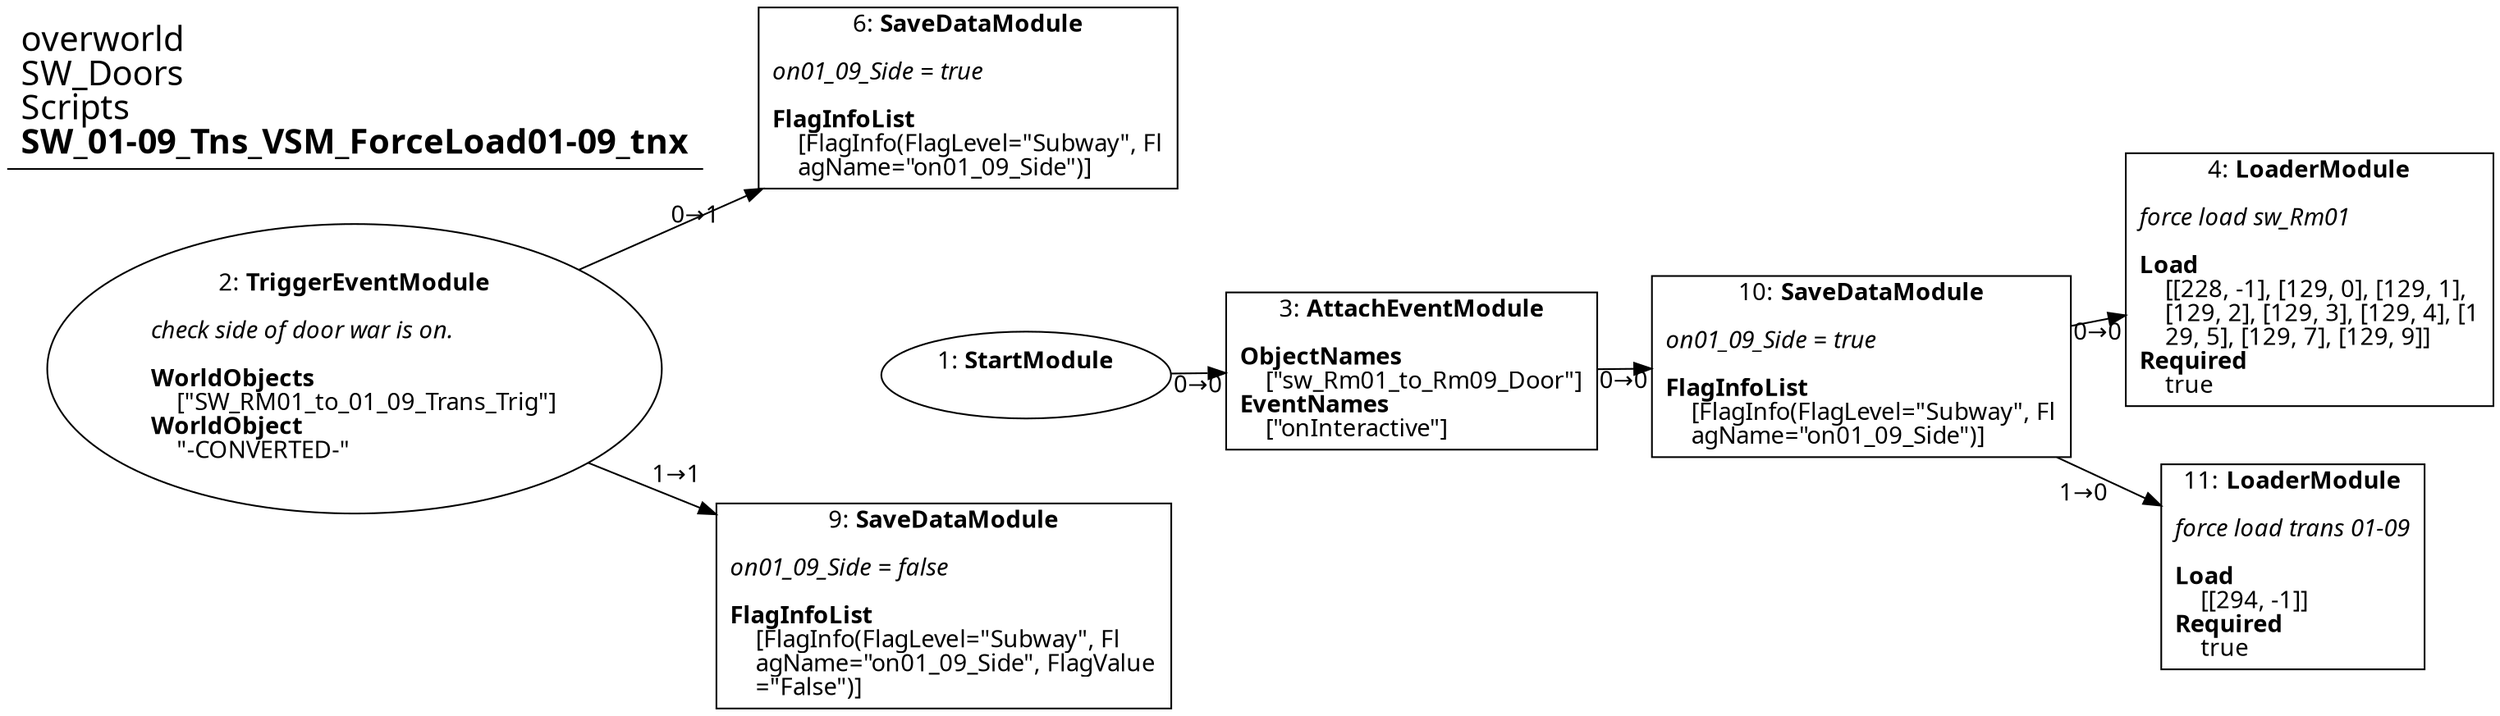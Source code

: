 digraph {
    layout = fdp;
    overlap = prism;
    sep = "+16";
    splines = spline;

    node [ shape = box ];

    graph [ fontname = "Segoe UI" ];
    node [ fontname = "Segoe UI" ];
    edge [ fontname = "Segoe UI" ];

    1 [ label = <1: <b>StartModule</b><br/><br/>> ];
    1 [ shape = oval ]
    1 [ pos = "0.4,-0.18800001!" ];
    1 -> 3 [ label = "0→0" ];

    2 [ label = <2: <b>TriggerEventModule</b><br/><br/><i>check side of door war is on.<br align="left"/></i><br align="left"/><b>WorldObjects</b><br align="left"/>    [&quot;SW_RM01_to_01_09_Trans_Trig&quot;]<br align="left"/><b>WorldObject</b><br align="left"/>    &quot;-CONVERTED-&quot;<br align="left"/>> ];
    2 [ shape = oval ]
    2 [ pos = "0.034,-0.17500001!" ];
    2 -> 6 [ label = "0→1" ];
    2 -> 9 [ label = "1→1" ];

    3 [ label = <3: <b>AttachEventModule</b><br/><br/><b>ObjectNames</b><br align="left"/>    [&quot;sw_Rm01_to_Rm09_Door&quot;]<br align="left"/><b>EventNames</b><br align="left"/>    [&quot;onInteractive&quot;]<br align="left"/>> ];
    3 [ pos = "0.56200004,-0.18800001!" ];
    3 -> 10 [ label = "0→0" ];

    4 [ label = <4: <b>LoaderModule</b><br/><br/><i>force load sw_Rm01<br align="left"/></i><br align="left"/><b>Load</b><br align="left"/>    [[228, -1], [129, 0], [129, 1], <br align="left"/>    [129, 2], [129, 3], [129, 4], [1<br align="left"/>    29, 5], [129, 7], [129, 9]]<br align="left"/><b>Required</b><br align="left"/>    true<br align="left"/>> ];
    4 [ pos = "0.99500006,-0.15!" ];

    6 [ label = <6: <b>SaveDataModule</b><br/><br/><i>on01_09_Side = true<br align="left"/></i><br align="left"/><b>FlagInfoList</b><br align="left"/>    [FlagInfo(FlagLevel=&quot;Subway&quot;, Fl<br align="left"/>    agName=&quot;on01_09_Side&quot;)]<br align="left"/>> ];
    6 [ pos = "0.30900002,-0.046000004!" ];

    9 [ label = <9: <b>SaveDataModule</b><br/><br/><i>on01_09_Side = false<br align="left"/></i><br align="left"/><b>FlagInfoList</b><br align="left"/>    [FlagInfo(FlagLevel=&quot;Subway&quot;, Fl<br align="left"/>    agName=&quot;on01_09_Side&quot;, FlagValue<br align="left"/>    =&quot;False&quot;)]<br align="left"/>> ];
    9 [ pos = "0.30900002,-0.27400002!" ];

    10 [ label = <10: <b>SaveDataModule</b><br/><br/><i>on01_09_Side = true<br align="left"/></i><br align="left"/><b>FlagInfoList</b><br align="left"/>    [FlagInfo(FlagLevel=&quot;Subway&quot;, Fl<br align="left"/>    agName=&quot;on01_09_Side&quot;)]<br align="left"/>> ];
    10 [ pos = "0.76000005,-0.18800001!" ];
    10 -> 4 [ label = "0→0" ];
    10 -> 11 [ label = "1→0" ];

    11 [ label = <11: <b>LoaderModule</b><br/><br/><i>force load trans 01-09<br align="left"/></i><br align="left"/><b>Load</b><br align="left"/>    [[294, -1]]<br align="left"/><b>Required</b><br align="left"/>    true<br align="left"/>> ];
    11 [ pos = "0.99600005,-0.26000002!" ];

    title [ pos = "0.033,-0.045!" ];
    title [ shape = underline ];
    title [ label = <<font point-size="20">overworld<br align="left"/>SW_Doors<br align="left"/>Scripts<br align="left"/><b>SW_01-09_Tns_VSM_ForceLoad01-09_tnx</b><br align="left"/></font>> ];
}

